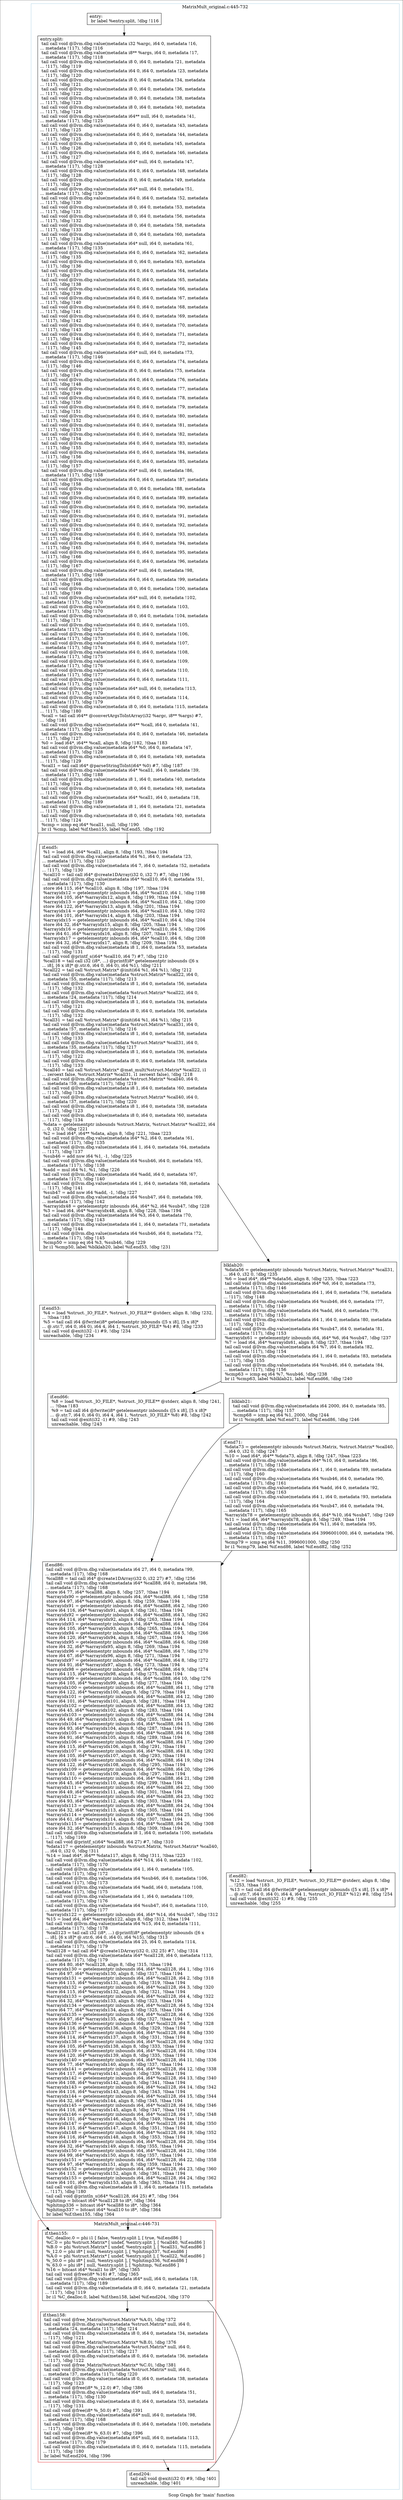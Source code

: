 digraph "Scop Graph for 'main' function" {
	label="Scop Graph for 'main' function";

	Node0xb2e3770 [shape=record,label="{entry:\l  br label %entry.split, !dbg !116\l}"];
	Node0xb2e3770 -> Node0xb29ae70;
	Node0xb29ae70 [shape=record,label="{entry.split:                                      \l  tail call void @llvm.dbg.value(metadata i32 %argc, i64 0, metadata !16,\l... metadata !117), !dbg !116\l  tail call void @llvm.dbg.value(metadata i8** %args, i64 0, metadata !17,\l... metadata !117), !dbg !118\l  tail call void @llvm.dbg.value(metadata i8 0, i64 0, metadata !21, metadata\l... !117), !dbg !119\l  tail call void @llvm.dbg.value(metadata i64 0, i64 0, metadata !23, metadata\l... !117), !dbg !120\l  tail call void @llvm.dbg.value(metadata i8 0, i64 0, metadata !34, metadata\l... !117), !dbg !121\l  tail call void @llvm.dbg.value(metadata i8 0, i64 0, metadata !36, metadata\l... !117), !dbg !122\l  tail call void @llvm.dbg.value(metadata i8 0, i64 0, metadata !38, metadata\l... !117), !dbg !123\l  tail call void @llvm.dbg.value(metadata i8 0, i64 0, metadata !40, metadata\l... !117), !dbg !124\l  tail call void @llvm.dbg.value(metadata i64** null, i64 0, metadata !41,\l... metadata !117), !dbg !125\l  tail call void @llvm.dbg.value(metadata i64 0, i64 0, metadata !43, metadata\l... !117), !dbg !125\l  tail call void @llvm.dbg.value(metadata i64 0, i64 0, metadata !44, metadata\l... !117), !dbg !125\l  tail call void @llvm.dbg.value(metadata i8 0, i64 0, metadata !45, metadata\l... !117), !dbg !126\l  tail call void @llvm.dbg.value(metadata i64 0, i64 0, metadata !46, metadata\l... !117), !dbg !127\l  tail call void @llvm.dbg.value(metadata i64* null, i64 0, metadata !47,\l... metadata !117), !dbg !128\l  tail call void @llvm.dbg.value(metadata i64 0, i64 0, metadata !48, metadata\l... !117), !dbg !128\l  tail call void @llvm.dbg.value(metadata i8 0, i64 0, metadata !49, metadata\l... !117), !dbg !129\l  tail call void @llvm.dbg.value(metadata i64* null, i64 0, metadata !51,\l... metadata !117), !dbg !130\l  tail call void @llvm.dbg.value(metadata i64 0, i64 0, metadata !52, metadata\l... !117), !dbg !130\l  tail call void @llvm.dbg.value(metadata i8 0, i64 0, metadata !53, metadata\l... !117), !dbg !131\l  tail call void @llvm.dbg.value(metadata i8 0, i64 0, metadata !56, metadata\l... !117), !dbg !132\l  tail call void @llvm.dbg.value(metadata i8 0, i64 0, metadata !58, metadata\l... !117), !dbg !133\l  tail call void @llvm.dbg.value(metadata i8 0, i64 0, metadata !60, metadata\l... !117), !dbg !134\l  tail call void @llvm.dbg.value(metadata i64* null, i64 0, metadata !61,\l... metadata !117), !dbg !135\l  tail call void @llvm.dbg.value(metadata i64 0, i64 0, metadata !62, metadata\l... !117), !dbg !135\l  tail call void @llvm.dbg.value(metadata i8 0, i64 0, metadata !63, metadata\l... !117), !dbg !136\l  tail call void @llvm.dbg.value(metadata i64 0, i64 0, metadata !64, metadata\l... !117), !dbg !137\l  tail call void @llvm.dbg.value(metadata i64 0, i64 0, metadata !65, metadata\l... !117), !dbg !138\l  tail call void @llvm.dbg.value(metadata i64 0, i64 0, metadata !66, metadata\l... !117), !dbg !139\l  tail call void @llvm.dbg.value(metadata i64 0, i64 0, metadata !67, metadata\l... !117), !dbg !140\l  tail call void @llvm.dbg.value(metadata i64 0, i64 0, metadata !68, metadata\l... !117), !dbg !141\l  tail call void @llvm.dbg.value(metadata i64 0, i64 0, metadata !69, metadata\l... !117), !dbg !142\l  tail call void @llvm.dbg.value(metadata i64 0, i64 0, metadata !70, metadata\l... !117), !dbg !143\l  tail call void @llvm.dbg.value(metadata i64 0, i64 0, metadata !71, metadata\l... !117), !dbg !144\l  tail call void @llvm.dbg.value(metadata i64 0, i64 0, metadata !72, metadata\l... !117), !dbg !145\l  tail call void @llvm.dbg.value(metadata i64* null, i64 0, metadata !73,\l... metadata !117), !dbg !146\l  tail call void @llvm.dbg.value(metadata i64 0, i64 0, metadata !74, metadata\l... !117), !dbg !146\l  tail call void @llvm.dbg.value(metadata i8 0, i64 0, metadata !75, metadata\l... !117), !dbg !147\l  tail call void @llvm.dbg.value(metadata i64 0, i64 0, metadata !76, metadata\l... !117), !dbg !148\l  tail call void @llvm.dbg.value(metadata i64 0, i64 0, metadata !77, metadata\l... !117), !dbg !149\l  tail call void @llvm.dbg.value(metadata i64 0, i64 0, metadata !78, metadata\l... !117), !dbg !150\l  tail call void @llvm.dbg.value(metadata i64 0, i64 0, metadata !79, metadata\l... !117), !dbg !151\l  tail call void @llvm.dbg.value(metadata i64 0, i64 0, metadata !80, metadata\l... !117), !dbg !152\l  tail call void @llvm.dbg.value(metadata i64 0, i64 0, metadata !81, metadata\l... !117), !dbg !153\l  tail call void @llvm.dbg.value(metadata i64 0, i64 0, metadata !82, metadata\l... !117), !dbg !154\l  tail call void @llvm.dbg.value(metadata i64 0, i64 0, metadata !83, metadata\l... !117), !dbg !155\l  tail call void @llvm.dbg.value(metadata i64 0, i64 0, metadata !84, metadata\l... !117), !dbg !156\l  tail call void @llvm.dbg.value(metadata i64 0, i64 0, metadata !85, metadata\l... !117), !dbg !157\l  tail call void @llvm.dbg.value(metadata i64* null, i64 0, metadata !86,\l... metadata !117), !dbg !158\l  tail call void @llvm.dbg.value(metadata i64 0, i64 0, metadata !87, metadata\l... !117), !dbg !158\l  tail call void @llvm.dbg.value(metadata i8 0, i64 0, metadata !88, metadata\l... !117), !dbg !159\l  tail call void @llvm.dbg.value(metadata i64 0, i64 0, metadata !89, metadata\l... !117), !dbg !160\l  tail call void @llvm.dbg.value(metadata i64 0, i64 0, metadata !90, metadata\l... !117), !dbg !161\l  tail call void @llvm.dbg.value(metadata i64 0, i64 0, metadata !91, metadata\l... !117), !dbg !162\l  tail call void @llvm.dbg.value(metadata i64 0, i64 0, metadata !92, metadata\l... !117), !dbg !163\l  tail call void @llvm.dbg.value(metadata i64 0, i64 0, metadata !93, metadata\l... !117), !dbg !164\l  tail call void @llvm.dbg.value(metadata i64 0, i64 0, metadata !94, metadata\l... !117), !dbg !165\l  tail call void @llvm.dbg.value(metadata i64 0, i64 0, metadata !95, metadata\l... !117), !dbg !166\l  tail call void @llvm.dbg.value(metadata i64 0, i64 0, metadata !96, metadata\l... !117), !dbg !167\l  tail call void @llvm.dbg.value(metadata i64* null, i64 0, metadata !98,\l... metadata !117), !dbg !168\l  tail call void @llvm.dbg.value(metadata i64 0, i64 0, metadata !99, metadata\l... !117), !dbg !168\l  tail call void @llvm.dbg.value(metadata i8 0, i64 0, metadata !100, metadata\l... !117), !dbg !169\l  tail call void @llvm.dbg.value(metadata i64* null, i64 0, metadata !102,\l... metadata !117), !dbg !170\l  tail call void @llvm.dbg.value(metadata i64 0, i64 0, metadata !103,\l... metadata !117), !dbg !170\l  tail call void @llvm.dbg.value(metadata i8 0, i64 0, metadata !104, metadata\l... !117), !dbg !171\l  tail call void @llvm.dbg.value(metadata i64 0, i64 0, metadata !105,\l... metadata !117), !dbg !172\l  tail call void @llvm.dbg.value(metadata i64 0, i64 0, metadata !106,\l... metadata !117), !dbg !173\l  tail call void @llvm.dbg.value(metadata i64 0, i64 0, metadata !107,\l... metadata !117), !dbg !174\l  tail call void @llvm.dbg.value(metadata i64 0, i64 0, metadata !108,\l... metadata !117), !dbg !175\l  tail call void @llvm.dbg.value(metadata i64 0, i64 0, metadata !109,\l... metadata !117), !dbg !176\l  tail call void @llvm.dbg.value(metadata i64 0, i64 0, metadata !110,\l... metadata !117), !dbg !177\l  tail call void @llvm.dbg.value(metadata i64 0, i64 0, metadata !111,\l... metadata !117), !dbg !178\l  tail call void @llvm.dbg.value(metadata i64* null, i64 0, metadata !113,\l... metadata !117), !dbg !179\l  tail call void @llvm.dbg.value(metadata i64 0, i64 0, metadata !114,\l... metadata !117), !dbg !179\l  tail call void @llvm.dbg.value(metadata i8 0, i64 0, metadata !115, metadata\l... !117), !dbg !180\l  %call = tail call i64** @convertArgsToIntArray(i32 %argc, i8** %args) #7,\l... !dbg !181\l  tail call void @llvm.dbg.value(metadata i64** %call, i64 0, metadata !41,\l... metadata !117), !dbg !125\l  tail call void @llvm.dbg.value(metadata i64 0, i64 0, metadata !46, metadata\l... !117), !dbg !127\l  %0 = load i64*, i64** %call, align 8, !dbg !182, !tbaa !183\l  tail call void @llvm.dbg.value(metadata i64* %0, i64 0, metadata !47,\l... metadata !117), !dbg !128\l  tail call void @llvm.dbg.value(metadata i8 0, i64 0, metadata !49, metadata\l... !117), !dbg !129\l  %call1 = tail call i64* @parseStringToInt(i64* %0) #7, !dbg !187\l  tail call void @llvm.dbg.value(metadata i64* %call1, i64 0, metadata !39,\l... metadata !117), !dbg !188\l  tail call void @llvm.dbg.value(metadata i8 1, i64 0, metadata !40, metadata\l... !117), !dbg !124\l  tail call void @llvm.dbg.value(metadata i8 0, i64 0, metadata !49, metadata\l... !117), !dbg !129\l  tail call void @llvm.dbg.value(metadata i64* %call1, i64 0, metadata !18,\l... metadata !117), !dbg !189\l  tail call void @llvm.dbg.value(metadata i8 1, i64 0, metadata !21, metadata\l... !117), !dbg !119\l  tail call void @llvm.dbg.value(metadata i8 0, i64 0, metadata !40, metadata\l... !117), !dbg !124\l  %cmp = icmp eq i64* %call1, null, !dbg !190\l  br i1 %cmp, label %if.then155, label %if.end5, !dbg !192\l}"];
	Node0xb29ae70 -> Node0xb22bcb0;
	Node0xb29ae70 -> Node0xb41c4a0;
	Node0xb22bcb0 [shape=record,label="{if.then155:                                       \l  %C_dealloc.0 = phi i1 [ false, %entry.split ], [ true, %if.end86 ]\l  %C.0 = phi %struct.Matrix* [ undef, %entry.split ], [ %call40, %if.end86 ]\l  %B.0 = phi %struct.Matrix* [ undef, %entry.split ], [ %call31, %if.end86 ]\l  %_12.0 = phi i8* [ null, %entry.split ], [ %phitmp337, %if.end86 ]\l  %A.0 = phi %struct.Matrix* [ undef, %entry.split ], [ %call22, %if.end86 ]\l  %_50.0 = phi i8* [ null, %entry.split ], [ %phitmp336, %if.end86 ]\l  %_63.0 = phi i8* [ null, %entry.split ], [ %phitmp, %if.end86 ]\l  %16 = bitcast i64* %call1 to i8*, !dbg !365\l  tail call void @free(i8* %16) #7, !dbg !365\l  tail call void @llvm.dbg.value(metadata i64* null, i64 0, metadata !18,\l... metadata !117), !dbg !189\l  tail call void @llvm.dbg.value(metadata i8 0, i64 0, metadata !21, metadata\l... !117), !dbg !119\l  br i1 %C_dealloc.0, label %if.then158, label %if.end204, !dbg !370\l}"];
	Node0xb22bcb0 -> Node0xb2c5170;
	Node0xb22bcb0 -> Node0xb2bd090;
	Node0xb2c5170 [shape=record,label="{if.then158:                                       \l  tail call void @free_Matrix(%struct.Matrix* %A.0), !dbg !372\l  tail call void @llvm.dbg.value(metadata %struct.Matrix* null, i64 0,\l... metadata !24, metadata !117), !dbg !214\l  tail call void @llvm.dbg.value(metadata i8 0, i64 0, metadata !34, metadata\l... !117), !dbg !121\l  tail call void @free_Matrix(%struct.Matrix* %B.0), !dbg !376\l  tail call void @llvm.dbg.value(metadata %struct.Matrix* null, i64 0,\l... metadata !35, metadata !117), !dbg !217\l  tail call void @llvm.dbg.value(metadata i8 0, i64 0, metadata !36, metadata\l... !117), !dbg !122\l  tail call void @free_Matrix(%struct.Matrix* %C.0), !dbg !381\l  tail call void @llvm.dbg.value(metadata %struct.Matrix* null, i64 0,\l... metadata !37, metadata !117), !dbg !220\l  tail call void @llvm.dbg.value(metadata i8 0, i64 0, metadata !38, metadata\l... !117), !dbg !123\l  tail call void @free(i8* %_12.0) #7, !dbg !386\l  tail call void @llvm.dbg.value(metadata i64* null, i64 0, metadata !51,\l... metadata !117), !dbg !130\l  tail call void @llvm.dbg.value(metadata i8 0, i64 0, metadata !53, metadata\l... !117), !dbg !131\l  tail call void @free(i8* %_50.0) #7, !dbg !391\l  tail call void @llvm.dbg.value(metadata i64* null, i64 0, metadata !98,\l... metadata !117), !dbg !168\l  tail call void @llvm.dbg.value(metadata i8 0, i64 0, metadata !100, metadata\l... !117), !dbg !169\l  tail call void @free(i8* %_63.0) #7, !dbg !396\l  tail call void @llvm.dbg.value(metadata i64* null, i64 0, metadata !113,\l... metadata !117), !dbg !179\l  tail call void @llvm.dbg.value(metadata i8 0, i64 0, metadata !115, metadata\l... !117), !dbg !180\l  br label %if.end204, !dbg !396\l}"];
	Node0xb2c5170 -> Node0xb2bd090;
	Node0xb2bd090 [shape=record,label="{if.end204:                                        \l  tail call void @exit(i32 0) #9, !dbg !401\l  unreachable, !dbg !401\l}"];
	Node0xb41c4a0 [shape=record,label="{if.end5:                                          \l  %1 = load i64, i64* %call1, align 8, !dbg !193, !tbaa !194\l  tail call void @llvm.dbg.value(metadata i64 %1, i64 0, metadata !23,\l... metadata !117), !dbg !120\l  tail call void @llvm.dbg.value(metadata i64 7, i64 0, metadata !52, metadata\l... !117), !dbg !130\l  %call10 = tail call i64* @create1DArray(i32 0, i32 7) #7, !dbg !196\l  tail call void @llvm.dbg.value(metadata i64* %call10, i64 0, metadata !51,\l... metadata !117), !dbg !130\l  store i64 115, i64* %call10, align 8, !dbg !197, !tbaa !194\l  %arrayidx12 = getelementptr inbounds i64, i64* %call10, i64 1, !dbg !198\l  store i64 105, i64* %arrayidx12, align 8, !dbg !199, !tbaa !194\l  %arrayidx13 = getelementptr inbounds i64, i64* %call10, i64 2, !dbg !200\l  store i64 122, i64* %arrayidx13, align 8, !dbg !201, !tbaa !194\l  %arrayidx14 = getelementptr inbounds i64, i64* %call10, i64 3, !dbg !202\l  store i64 101, i64* %arrayidx14, align 8, !dbg !203, !tbaa !194\l  %arrayidx15 = getelementptr inbounds i64, i64* %call10, i64 4, !dbg !204\l  store i64 32, i64* %arrayidx15, align 8, !dbg !205, !tbaa !194\l  %arrayidx16 = getelementptr inbounds i64, i64* %call10, i64 5, !dbg !206\l  store i64 61, i64* %arrayidx16, align 8, !dbg !207, !tbaa !194\l  %arrayidx17 = getelementptr inbounds i64, i64* %call10, i64 6, !dbg !208\l  store i64 32, i64* %arrayidx17, align 8, !dbg !209, !tbaa !194\l  tail call void @llvm.dbg.value(metadata i8 1, i64 0, metadata !53, metadata\l... !117), !dbg !131\l  tail call void @printf_s(i64* %call10, i64 7) #7, !dbg !210\l  %call18 = tail call i32 (i8*, ...) @printf(i8* getelementptr inbounds ([6 x\l... i8], [6 x i8]* @.str.6, i64 0, i64 0), i64 %1), !dbg !211\l  %call22 = tail call %struct.Matrix* @init(i64 %1, i64 %1), !dbg !212\l  tail call void @llvm.dbg.value(metadata %struct.Matrix* %call22, i64 0,\l... metadata !55, metadata !117), !dbg !213\l  tail call void @llvm.dbg.value(metadata i8 1, i64 0, metadata !56, metadata\l... !117), !dbg !132\l  tail call void @llvm.dbg.value(metadata %struct.Matrix* %call22, i64 0,\l... metadata !24, metadata !117), !dbg !214\l  tail call void @llvm.dbg.value(metadata i8 1, i64 0, metadata !34, metadata\l... !117), !dbg !121\l  tail call void @llvm.dbg.value(metadata i8 0, i64 0, metadata !56, metadata\l... !117), !dbg !132\l  %call31 = tail call %struct.Matrix* @init(i64 %1, i64 %1), !dbg !215\l  tail call void @llvm.dbg.value(metadata %struct.Matrix* %call31, i64 0,\l... metadata !57, metadata !117), !dbg !216\l  tail call void @llvm.dbg.value(metadata i8 1, i64 0, metadata !58, metadata\l... !117), !dbg !133\l  tail call void @llvm.dbg.value(metadata %struct.Matrix* %call31, i64 0,\l... metadata !35, metadata !117), !dbg !217\l  tail call void @llvm.dbg.value(metadata i8 1, i64 0, metadata !36, metadata\l... !117), !dbg !122\l  tail call void @llvm.dbg.value(metadata i8 0, i64 0, metadata !58, metadata\l... !117), !dbg !133\l  %call40 = tail call %struct.Matrix* @mat_mult(%struct.Matrix* %call22, i1\l... zeroext false, %struct.Matrix* %call31, i1 zeroext false), !dbg !218\l  tail call void @llvm.dbg.value(metadata %struct.Matrix* %call40, i64 0,\l... metadata !59, metadata !117), !dbg !219\l  tail call void @llvm.dbg.value(metadata i8 1, i64 0, metadata !60, metadata\l... !117), !dbg !134\l  tail call void @llvm.dbg.value(metadata %struct.Matrix* %call40, i64 0,\l... metadata !37, metadata !117), !dbg !220\l  tail call void @llvm.dbg.value(metadata i8 1, i64 0, metadata !38, metadata\l... !117), !dbg !123\l  tail call void @llvm.dbg.value(metadata i8 0, i64 0, metadata !60, metadata\l... !117), !dbg !134\l  %data = getelementptr inbounds %struct.Matrix, %struct.Matrix* %call22, i64\l... 0, i32 0, !dbg !221\l  %2 = load i64*, i64** %data, align 8, !dbg !221, !tbaa !223\l  tail call void @llvm.dbg.value(metadata i64* %2, i64 0, metadata !61,\l... metadata !117), !dbg !135\l  tail call void @llvm.dbg.value(metadata i64 1, i64 0, metadata !64, metadata\l... !117), !dbg !137\l  %sub46 = add nsw i64 %1, -1, !dbg !225\l  tail call void @llvm.dbg.value(metadata i64 %sub46, i64 0, metadata !65,\l... metadata !117), !dbg !138\l  %add = mul i64 %1, %1, !dbg !226\l  tail call void @llvm.dbg.value(metadata i64 %add, i64 0, metadata !67,\l... metadata !117), !dbg !140\l  tail call void @llvm.dbg.value(metadata i64 1, i64 0, metadata !68, metadata\l... !117), !dbg !141\l  %sub47 = add nsw i64 %add, -1, !dbg !227\l  tail call void @llvm.dbg.value(metadata i64 %sub47, i64 0, metadata !69,\l... metadata !117), !dbg !142\l  %arrayidx48 = getelementptr inbounds i64, i64* %2, i64 %sub47, !dbg !228\l  %3 = load i64, i64* %arrayidx48, align 8, !dbg !228, !tbaa !194\l  tail call void @llvm.dbg.value(metadata i64 %3, i64 0, metadata !70,\l... metadata !117), !dbg !143\l  tail call void @llvm.dbg.value(metadata i64 1, i64 0, metadata !71, metadata\l... !117), !dbg !144\l  tail call void @llvm.dbg.value(metadata i64 %sub46, i64 0, metadata !72,\l... metadata !117), !dbg !145\l  %cmp50 = icmp eq i64 %3, %sub46, !dbg !229\l  br i1 %cmp50, label %blklab20, label %if.end53, !dbg !231\l}"];
	Node0xb41c4a0 -> Node0xb358770;
	Node0xb41c4a0 -> Node0xb2e9dd0;
	Node0xb358770 [shape=record,label="{blklab20:                                         \l  %data56 = getelementptr inbounds %struct.Matrix, %struct.Matrix* %call31,\l... i64 0, i32 0, !dbg !235\l  %6 = load i64*, i64** %data56, align 8, !dbg !235, !tbaa !223\l  tail call void @llvm.dbg.value(metadata i64* %6, i64 0, metadata !73,\l... metadata !117), !dbg !146\l  tail call void @llvm.dbg.value(metadata i64 1, i64 0, metadata !76, metadata\l... !117), !dbg !148\l  tail call void @llvm.dbg.value(metadata i64 %sub46, i64 0, metadata !77,\l... metadata !117), !dbg !149\l  tail call void @llvm.dbg.value(metadata i64 %add, i64 0, metadata !79,\l... metadata !117), !dbg !151\l  tail call void @llvm.dbg.value(metadata i64 1, i64 0, metadata !80, metadata\l... !117), !dbg !152\l  tail call void @llvm.dbg.value(metadata i64 %sub47, i64 0, metadata !81,\l... metadata !117), !dbg !153\l  %arrayidx61 = getelementptr inbounds i64, i64* %6, i64 %sub47, !dbg !237\l  %7 = load i64, i64* %arrayidx61, align 8, !dbg !237, !tbaa !194\l  tail call void @llvm.dbg.value(metadata i64 %7, i64 0, metadata !82,\l... metadata !117), !dbg !154\l  tail call void @llvm.dbg.value(metadata i64 1, i64 0, metadata !83, metadata\l... !117), !dbg !155\l  tail call void @llvm.dbg.value(metadata i64 %sub46, i64 0, metadata !84,\l... metadata !117), !dbg !156\l  %cmp63 = icmp eq i64 %7, %sub46, !dbg !238\l  br i1 %cmp63, label %blklab21, label %if.end66, !dbg !240\l}"];
	Node0xb358770 -> Node0xb2e32f0;
	Node0xb358770 -> Node0xb2cd970;
	Node0xb2e32f0 [shape=record,label="{blklab21:                                         \l  tail call void @llvm.dbg.value(metadata i64 2000, i64 0, metadata !85,\l... metadata !117), !dbg !157\l  %cmp68 = icmp eq i64 %1, 2000, !dbg !244\l  br i1 %cmp68, label %if.end71, label %if.end86, !dbg !246\l}"];
	Node0xb2e32f0 -> Node0xb22de00;
	Node0xb2e32f0 -> Node0xb2d0d50;
	Node0xb22de00 [shape=record,label="{if.end71:                                         \l  %data73 = getelementptr inbounds %struct.Matrix, %struct.Matrix* %call40,\l... i64 0, i32 0, !dbg !247\l  %10 = load i64*, i64** %data73, align 8, !dbg !247, !tbaa !223\l  tail call void @llvm.dbg.value(metadata i64* %10, i64 0, metadata !86,\l... metadata !117), !dbg !158\l  tail call void @llvm.dbg.value(metadata i64 1, i64 0, metadata !89, metadata\l... !117), !dbg !160\l  tail call void @llvm.dbg.value(metadata i64 %sub46, i64 0, metadata !90,\l... metadata !117), !dbg !161\l  tail call void @llvm.dbg.value(metadata i64 %add, i64 0, metadata !92,\l... metadata !117), !dbg !163\l  tail call void @llvm.dbg.value(metadata i64 1, i64 0, metadata !93, metadata\l... !117), !dbg !164\l  tail call void @llvm.dbg.value(metadata i64 %sub47, i64 0, metadata !94,\l... metadata !117), !dbg !165\l  %arrayidx78 = getelementptr inbounds i64, i64* %10, i64 %sub47, !dbg !249\l  %11 = load i64, i64* %arrayidx78, align 8, !dbg !249, !tbaa !194\l  tail call void @llvm.dbg.value(metadata i64 %11, i64 0, metadata !95,\l... metadata !117), !dbg !166\l  tail call void @llvm.dbg.value(metadata i64 3996001000, i64 0, metadata !96,\l... metadata !117), !dbg !167\l  %cmp79 = icmp eq i64 %11, 3996001000, !dbg !250\l  br i1 %cmp79, label %if.end86, label %if.end82, !dbg !252\l}"];
	Node0xb22de00 -> Node0xb2d0d50;
	Node0xb22de00 -> Node0xb2a9d00;
	Node0xb2d0d50 [shape=record,label="{if.end86:                                         \l  tail call void @llvm.dbg.value(metadata i64 27, i64 0, metadata !99,\l... metadata !117), !dbg !168\l  %call88 = tail call i64* @create1DArray(i32 0, i32 27) #7, !dbg !256\l  tail call void @llvm.dbg.value(metadata i64* %call88, i64 0, metadata !98,\l... metadata !117), !dbg !168\l  store i64 77, i64* %call88, align 8, !dbg !257, !tbaa !194\l  %arrayidx90 = getelementptr inbounds i64, i64* %call88, i64 1, !dbg !258\l  store i64 97, i64* %arrayidx90, align 8, !dbg !259, !tbaa !194\l  %arrayidx91 = getelementptr inbounds i64, i64* %call88, i64 2, !dbg !260\l  store i64 116, i64* %arrayidx91, align 8, !dbg !261, !tbaa !194\l  %arrayidx92 = getelementptr inbounds i64, i64* %call88, i64 3, !dbg !262\l  store i64 114, i64* %arrayidx92, align 8, !dbg !263, !tbaa !194\l  %arrayidx93 = getelementptr inbounds i64, i64* %call88, i64 4, !dbg !264\l  store i64 105, i64* %arrayidx93, align 8, !dbg !265, !tbaa !194\l  %arrayidx94 = getelementptr inbounds i64, i64* %call88, i64 5, !dbg !266\l  store i64 120, i64* %arrayidx94, align 8, !dbg !267, !tbaa !194\l  %arrayidx95 = getelementptr inbounds i64, i64* %call88, i64 6, !dbg !268\l  store i64 32, i64* %arrayidx95, align 8, !dbg !269, !tbaa !194\l  %arrayidx96 = getelementptr inbounds i64, i64* %call88, i64 7, !dbg !270\l  store i64 67, i64* %arrayidx96, align 8, !dbg !271, !tbaa !194\l  %arrayidx97 = getelementptr inbounds i64, i64* %call88, i64 8, !dbg !272\l  store i64 91, i64* %arrayidx97, align 8, !dbg !273, !tbaa !194\l  %arrayidx98 = getelementptr inbounds i64, i64* %call88, i64 9, !dbg !274\l  store i64 115, i64* %arrayidx98, align 8, !dbg !275, !tbaa !194\l  %arrayidx99 = getelementptr inbounds i64, i64* %call88, i64 10, !dbg !276\l  store i64 105, i64* %arrayidx99, align 8, !dbg !277, !tbaa !194\l  %arrayidx100 = getelementptr inbounds i64, i64* %call88, i64 11, !dbg !278\l  store i64 122, i64* %arrayidx100, align 8, !dbg !279, !tbaa !194\l  %arrayidx101 = getelementptr inbounds i64, i64* %call88, i64 12, !dbg !280\l  store i64 101, i64* %arrayidx101, align 8, !dbg !281, !tbaa !194\l  %arrayidx102 = getelementptr inbounds i64, i64* %call88, i64 13, !dbg !282\l  store i64 45, i64* %arrayidx102, align 8, !dbg !283, !tbaa !194\l  %arrayidx103 = getelementptr inbounds i64, i64* %call88, i64 14, !dbg !284\l  store i64 49, i64* %arrayidx103, align 8, !dbg !285, !tbaa !194\l  %arrayidx104 = getelementptr inbounds i64, i64* %call88, i64 15, !dbg !286\l  store i64 93, i64* %arrayidx104, align 8, !dbg !287, !tbaa !194\l  %arrayidx105 = getelementptr inbounds i64, i64* %call88, i64 16, !dbg !288\l  store i64 91, i64* %arrayidx105, align 8, !dbg !289, !tbaa !194\l  %arrayidx106 = getelementptr inbounds i64, i64* %call88, i64 17, !dbg !290\l  store i64 115, i64* %arrayidx106, align 8, !dbg !291, !tbaa !194\l  %arrayidx107 = getelementptr inbounds i64, i64* %call88, i64 18, !dbg !292\l  store i64 105, i64* %arrayidx107, align 8, !dbg !293, !tbaa !194\l  %arrayidx108 = getelementptr inbounds i64, i64* %call88, i64 19, !dbg !294\l  store i64 122, i64* %arrayidx108, align 8, !dbg !295, !tbaa !194\l  %arrayidx109 = getelementptr inbounds i64, i64* %call88, i64 20, !dbg !296\l  store i64 101, i64* %arrayidx109, align 8, !dbg !297, !tbaa !194\l  %arrayidx110 = getelementptr inbounds i64, i64* %call88, i64 21, !dbg !298\l  store i64 45, i64* %arrayidx110, align 8, !dbg !299, !tbaa !194\l  %arrayidx111 = getelementptr inbounds i64, i64* %call88, i64 22, !dbg !300\l  store i64 49, i64* %arrayidx111, align 8, !dbg !301, !tbaa !194\l  %arrayidx112 = getelementptr inbounds i64, i64* %call88, i64 23, !dbg !302\l  store i64 93, i64* %arrayidx112, align 8, !dbg !303, !tbaa !194\l  %arrayidx113 = getelementptr inbounds i64, i64* %call88, i64 24, !dbg !304\l  store i64 32, i64* %arrayidx113, align 8, !dbg !305, !tbaa !194\l  %arrayidx114 = getelementptr inbounds i64, i64* %call88, i64 25, !dbg !306\l  store i64 61, i64* %arrayidx114, align 8, !dbg !307, !tbaa !194\l  %arrayidx115 = getelementptr inbounds i64, i64* %call88, i64 26, !dbg !308\l  store i64 32, i64* %arrayidx115, align 8, !dbg !309, !tbaa !194\l  tail call void @llvm.dbg.value(metadata i8 1, i64 0, metadata !100, metadata\l... !117), !dbg !169\l  tail call void @printf_s(i64* %call88, i64 27) #7, !dbg !310\l  %data117 = getelementptr inbounds %struct.Matrix, %struct.Matrix* %call40,\l... i64 0, i32 0, !dbg !311\l  %14 = load i64*, i64** %data117, align 8, !dbg !311, !tbaa !223\l  tail call void @llvm.dbg.value(metadata i64* %14, i64 0, metadata !102,\l... metadata !117), !dbg !170\l  tail call void @llvm.dbg.value(metadata i64 1, i64 0, metadata !105,\l... metadata !117), !dbg !172\l  tail call void @llvm.dbg.value(metadata i64 %sub46, i64 0, metadata !106,\l... metadata !117), !dbg !173\l  tail call void @llvm.dbg.value(metadata i64 %add, i64 0, metadata !108,\l... metadata !117), !dbg !175\l  tail call void @llvm.dbg.value(metadata i64 1, i64 0, metadata !109,\l... metadata !117), !dbg !176\l  tail call void @llvm.dbg.value(metadata i64 %sub47, i64 0, metadata !110,\l... metadata !117), !dbg !177\l  %arrayidx122 = getelementptr inbounds i64, i64* %14, i64 %sub47, !dbg !312\l  %15 = load i64, i64* %arrayidx122, align 8, !dbg !312, !tbaa !194\l  tail call void @llvm.dbg.value(metadata i64 %15, i64 0, metadata !111,\l... metadata !117), !dbg !178\l  %call123 = tail call i32 (i8*, ...) @printf(i8* getelementptr inbounds ([6 x\l... i8], [6 x i8]* @.str.6, i64 0, i64 0), i64 %15), !dbg !313\l  tail call void @llvm.dbg.value(metadata i64 25, i64 0, metadata !114,\l... metadata !117), !dbg !179\l  %call128 = tail call i64* @create1DArray(i32 0, i32 25) #7, !dbg !314\l  tail call void @llvm.dbg.value(metadata i64* %call128, i64 0, metadata !113,\l... metadata !117), !dbg !179\l  store i64 80, i64* %call128, align 8, !dbg !315, !tbaa !194\l  %arrayidx130 = getelementptr inbounds i64, i64* %call128, i64 1, !dbg !316\l  store i64 97, i64* %arrayidx130, align 8, !dbg !317, !tbaa !194\l  %arrayidx131 = getelementptr inbounds i64, i64* %call128, i64 2, !dbg !318\l  store i64 115, i64* %arrayidx131, align 8, !dbg !319, !tbaa !194\l  %arrayidx132 = getelementptr inbounds i64, i64* %call128, i64 3, !dbg !320\l  store i64 115, i64* %arrayidx132, align 8, !dbg !321, !tbaa !194\l  %arrayidx133 = getelementptr inbounds i64, i64* %call128, i64 4, !dbg !322\l  store i64 32, i64* %arrayidx133, align 8, !dbg !323, !tbaa !194\l  %arrayidx134 = getelementptr inbounds i64, i64* %call128, i64 5, !dbg !324\l  store i64 77, i64* %arrayidx134, align 8, !dbg !325, !tbaa !194\l  %arrayidx135 = getelementptr inbounds i64, i64* %call128, i64 6, !dbg !326\l  store i64 97, i64* %arrayidx135, align 8, !dbg !327, !tbaa !194\l  %arrayidx136 = getelementptr inbounds i64, i64* %call128, i64 7, !dbg !328\l  store i64 116, i64* %arrayidx136, align 8, !dbg !329, !tbaa !194\l  %arrayidx137 = getelementptr inbounds i64, i64* %call128, i64 8, !dbg !330\l  store i64 114, i64* %arrayidx137, align 8, !dbg !331, !tbaa !194\l  %arrayidx138 = getelementptr inbounds i64, i64* %call128, i64 9, !dbg !332\l  store i64 105, i64* %arrayidx138, align 8, !dbg !333, !tbaa !194\l  %arrayidx139 = getelementptr inbounds i64, i64* %call128, i64 10, !dbg !334\l  store i64 120, i64* %arrayidx139, align 8, !dbg !335, !tbaa !194\l  %arrayidx140 = getelementptr inbounds i64, i64* %call128, i64 11, !dbg !336\l  store i64 77, i64* %arrayidx140, align 8, !dbg !337, !tbaa !194\l  %arrayidx141 = getelementptr inbounds i64, i64* %call128, i64 12, !dbg !338\l  store i64 117, i64* %arrayidx141, align 8, !dbg !339, !tbaa !194\l  %arrayidx142 = getelementptr inbounds i64, i64* %call128, i64 13, !dbg !340\l  store i64 108, i64* %arrayidx142, align 8, !dbg !341, !tbaa !194\l  %arrayidx143 = getelementptr inbounds i64, i64* %call128, i64 14, !dbg !342\l  store i64 116, i64* %arrayidx143, align 8, !dbg !343, !tbaa !194\l  %arrayidx144 = getelementptr inbounds i64, i64* %call128, i64 15, !dbg !344\l  store i64 32, i64* %arrayidx144, align 8, !dbg !345, !tbaa !194\l  %arrayidx145 = getelementptr inbounds i64, i64* %call128, i64 16, !dbg !346\l  store i64 116, i64* %arrayidx145, align 8, !dbg !347, !tbaa !194\l  %arrayidx146 = getelementptr inbounds i64, i64* %call128, i64 17, !dbg !348\l  store i64 101, i64* %arrayidx146, align 8, !dbg !349, !tbaa !194\l  %arrayidx147 = getelementptr inbounds i64, i64* %call128, i64 18, !dbg !350\l  store i64 115, i64* %arrayidx147, align 8, !dbg !351, !tbaa !194\l  %arrayidx148 = getelementptr inbounds i64, i64* %call128, i64 19, !dbg !352\l  store i64 116, i64* %arrayidx148, align 8, !dbg !353, !tbaa !194\l  %arrayidx149 = getelementptr inbounds i64, i64* %call128, i64 20, !dbg !354\l  store i64 32, i64* %arrayidx149, align 8, !dbg !355, !tbaa !194\l  %arrayidx150 = getelementptr inbounds i64, i64* %call128, i64 21, !dbg !356\l  store i64 99, i64* %arrayidx150, align 8, !dbg !357, !tbaa !194\l  %arrayidx151 = getelementptr inbounds i64, i64* %call128, i64 22, !dbg !358\l  store i64 97, i64* %arrayidx151, align 8, !dbg !359, !tbaa !194\l  %arrayidx152 = getelementptr inbounds i64, i64* %call128, i64 23, !dbg !360\l  store i64 115, i64* %arrayidx152, align 8, !dbg !361, !tbaa !194\l  %arrayidx153 = getelementptr inbounds i64, i64* %call128, i64 24, !dbg !362\l  store i64 101, i64* %arrayidx153, align 8, !dbg !363, !tbaa !194\l  tail call void @llvm.dbg.value(metadata i8 1, i64 0, metadata !115, metadata\l... !117), !dbg !180\l  tail call void @println_s(i64* %call128, i64 25) #7, !dbg !364\l  %phitmp = bitcast i64* %call128 to i8*, !dbg !364\l  %phitmp336 = bitcast i64* %call88 to i8*, !dbg !364\l  %phitmp337 = bitcast i64* %call10 to i8*, !dbg !364\l  br label %if.then155, !dbg !364\l}"];
	Node0xb2d0d50 -> Node0xb22bcb0;
	Node0xb2a9d00 [shape=record,label="{if.end82:                                         \l  %12 = load %struct._IO_FILE*, %struct._IO_FILE** @stderr, align 8, !dbg\l... !253, !tbaa !183\l  %13 = tail call i64 @fwrite(i8* getelementptr inbounds ([5 x i8], [5 x i8]*\l... @.str.7, i64 0, i64 0), i64 4, i64 1, %struct._IO_FILE* %12) #8, !dbg !254\l  tail call void @exit(i32 -1) #9, !dbg !255\l  unreachable, !dbg !255\l}"];
	Node0xb2cd970 [shape=record,label="{if.end66:                                         \l  %8 = load %struct._IO_FILE*, %struct._IO_FILE** @stderr, align 8, !dbg !241,\l... !tbaa !183\l  %9 = tail call i64 @fwrite(i8* getelementptr inbounds ([5 x i8], [5 x i8]*\l... @.str.7, i64 0, i64 0), i64 4, i64 1, %struct._IO_FILE* %8) #8, !dbg !242\l  tail call void @exit(i32 -1) #9, !dbg !243\l  unreachable, !dbg !243\l}"];
	Node0xb2e9dd0 [shape=record,label="{if.end53:                                         \l  %4 = load %struct._IO_FILE*, %struct._IO_FILE** @stderr, align 8, !dbg !232,\l... !tbaa !183\l  %5 = tail call i64 @fwrite(i8* getelementptr inbounds ([5 x i8], [5 x i8]*\l... @.str.7, i64 0, i64 0), i64 4, i64 1, %struct._IO_FILE* %4) #8, !dbg !233\l  tail call void @exit(i32 -1) #9, !dbg !234\l  unreachable, !dbg !234\l}"];
	colorscheme = "paired12"
        subgraph cluster_0xb2da4d0 {
          label = "MatrixMult_original.c:445-732
";
          style = solid;
          color = 1
          subgraph cluster_0xb2e78e0 {
            label = "MatrixMult_original.c:446-731
";
            style = solid;
            color = 6
            Node0xb22bcb0;
            Node0xb2c5170;
          }
          Node0xb2e3770;
          Node0xb29ae70;
          Node0xb2bd090;
          Node0xb41c4a0;
          Node0xb358770;
          Node0xb2e32f0;
          Node0xb22de00;
          Node0xb2d0d50;
          Node0xb2a9d00;
          Node0xb2cd970;
          Node0xb2e9dd0;
        }
}
